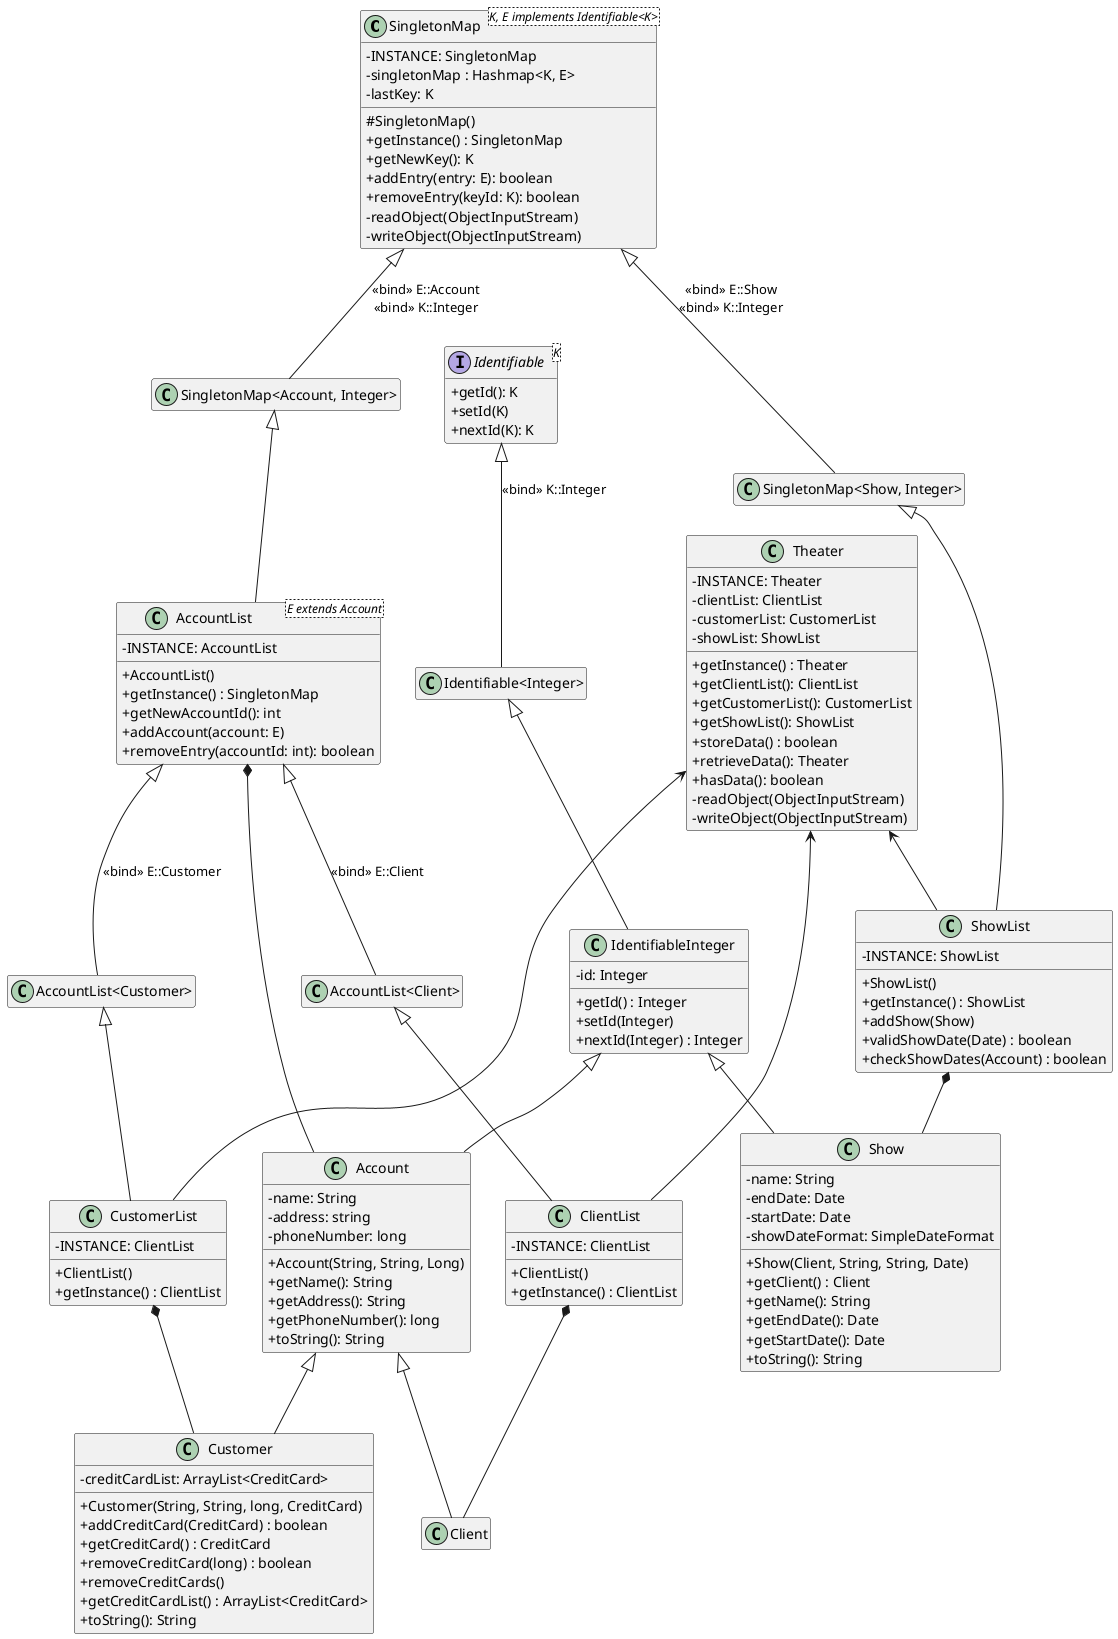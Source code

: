@startuml
skinparam classAttributeIconSize 0
hide empty members

class SingletonMap<K, E implements Identifiable<K>> {
    -INSTANCE: SingletonMap
    -singletonMap : Hashmap<K, E>
    -lastKey: K
    #SingletonMap()
    +getInstance() : SingletonMap
    +getNewKey(): K
    +addEntry(entry: E): boolean
    +removeEntry(keyId: K): boolean
    -readObject(ObjectInputStream)
    -writeObject(ObjectInputStream)
}

class AccountList<E extends Account> {
    -INSTANCE: AccountList
    +AccountList()
    +getInstance() : SingletonMap
    +getNewAccountId(): int
    +addAccount(account: E)
    +removeEntry(accountId: int): boolean
}

class ClientList {
    -INSTANCE: ClientList
    +ClientList()
    +getInstance() : ClientList
}

class CustomerList {
    -INSTANCE: ClientList
    +ClientList()
    +getInstance() : ClientList
}

class ShowList {
    -INSTANCE: ShowList
    +ShowList()
    +getInstance() : ShowList
    +addShow(Show)
    +validShowDate(Date) : boolean
    +checkShowDates(Account) : boolean

}

interface Identifiable<K> {
    +getId(): K
    +setId(K)
    +nextId(K): K
}

class IdentifiableInteger {
    -id: Integer
    +getId() : Integer
    +setId(Integer)
    +nextId(Integer) : Integer
     
}

class Account {
    -name: String
    -address: string
    -phoneNumber: long
    +Account(String, String, Long)
    +getName(): String
    +getAddress(): String
    +getPhoneNumber(): long
    +toString(): String
}

class Customer {
    -creditCardList: ArrayList<CreditCard>
    +Customer(String, String, long, CreditCard)
    +addCreditCard(CreditCard) : boolean
    +getCreditCard() : CreditCard
    +removeCreditCard(long) : boolean
    +removeCreditCards()
    +getCreditCardList() : ArrayList<CreditCard>
    +toString(): String
}

class Show {
    -name: String
    -endDate: Date
    -startDate: Date
    -showDateFormat: SimpleDateFormat
    +Show(Client, String, String, Date)
    +getClient() : Client
    +getName(): String
    +getEndDate(): Date
    +getStartDate(): Date
    +toString(): String
}

class Theater {
    -INSTANCE: Theater
    -clientList: ClientList
    -customerList: CustomerList
    -showList: ShowList
    +getInstance() : Theater
    +getClientList(): ClientList
    +getCustomerList(): CustomerList
    +getShowList(): ShowList
    +storeData() : boolean
    +retrieveData(): Theater
    +hasData(): boolean
    -readObject(ObjectInputStream)
    -writeObject(ObjectInputStream)
}

Theater <-- "ClientList"
Theater <-- "CustomerList"
Theater <-- "ShowList"

"Identifiable" <|-- "Identifiable<Integer>" : "«bind» K::Integer"
"Identifiable<Integer>" <|-- "IdentifiableInteger"
SingletonMap <|-- "SingletonMap<Account, Integer>" : "«bind» E::Account\n«bind» K::Integer"
SingletonMap <|-- "SingletonMap<Show, Integer>" : "«bind» E::Show\n«bind» K::Integer"
"SingletonMap<Account, Integer>" <|-- AccountList
"SingletonMap<Show, Integer>" <|-- ShowList
AccountList <|-- "AccountList<Client>" : "«bind» E::Client"
AccountList <|-- "AccountList<Customer>" : "«bind» E::Customer"
"AccountList<Client>" <|-- ClientList
"AccountList<Customer>" <|-- CustomerList

IdentifiableInteger <|-- Account
IdentifiableInteger <|-- Show

Account <|-- Client
Account <|-- Customer

AccountList *-- Account
ClientList *-- Client
CustomerList *-- Customer
ShowList *-- Show
@enduml